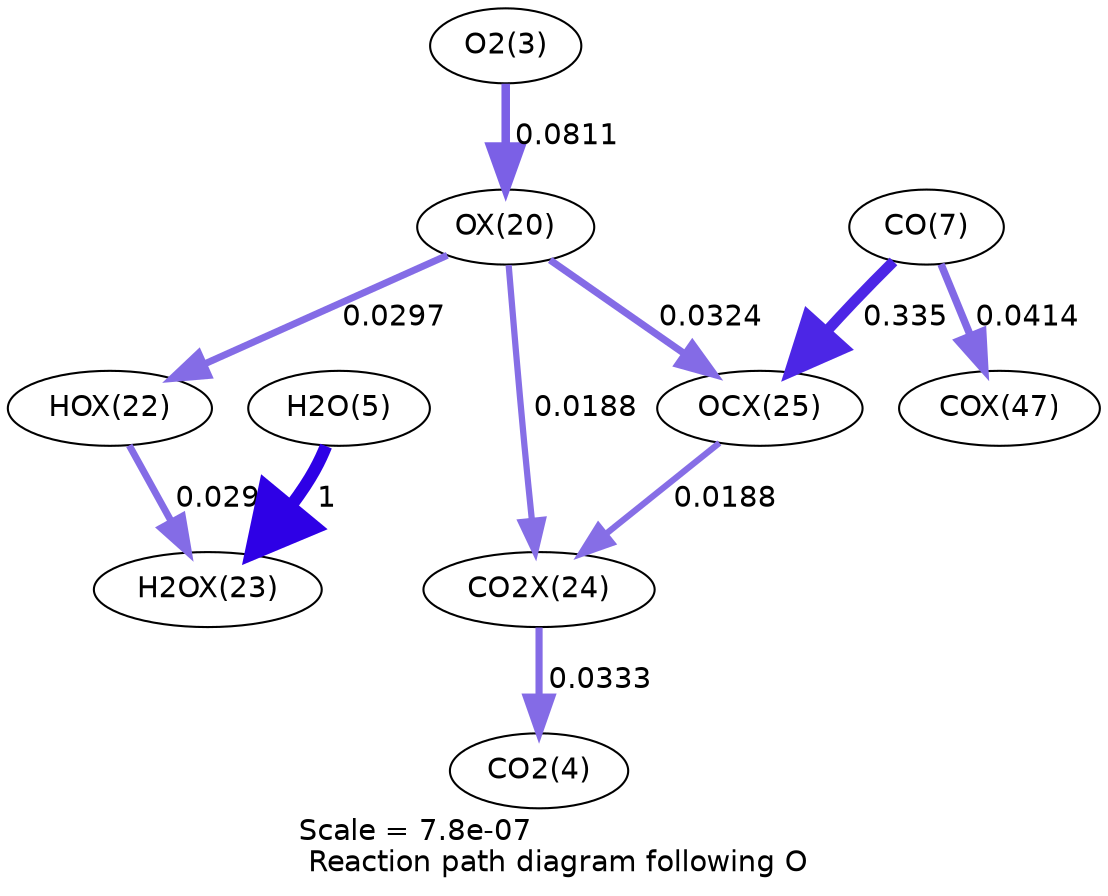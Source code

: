 digraph reaction_paths {
center=1;
s5 -> s23[fontname="Helvetica", penwidth=4.1, arrowsize=2.05, color="0.7, 0.581, 0.9"
, label=" 0.0811"];
s23 -> s25[fontname="Helvetica", penwidth=3.35, arrowsize=1.67, color="0.7, 0.53, 0.9"
, label=" 0.0297"];
s23 -> s28[fontname="Helvetica", penwidth=3.41, arrowsize=1.71, color="0.7, 0.532, 0.9"
, label=" 0.0324"];
s23 -> s27[fontname="Helvetica", penwidth=3, arrowsize=1.5, color="0.7, 0.519, 0.9"
, label=" 0.0188"];
s25 -> s26[fontname="Helvetica", penwidth=3.34, arrowsize=1.67, color="0.7, 0.53, 0.9"
, label=" 0.0296"];
s7 -> s26[fontname="Helvetica", penwidth=6, arrowsize=3, color="0.7, 1.5, 0.9"
, label=" 1"];
s9 -> s28[fontname="Helvetica", penwidth=5.17, arrowsize=2.59, color="0.7, 0.835, 0.9"
, label=" 0.335"];
s9 -> s34[fontname="Helvetica", penwidth=3.6, arrowsize=1.8, color="0.7, 0.541, 0.9"
, label=" 0.0414"];
s28 -> s27[fontname="Helvetica", penwidth=3, arrowsize=1.5, color="0.7, 0.519, 0.9"
, label=" 0.0188"];
s27 -> s6[fontname="Helvetica", penwidth=3.43, arrowsize=1.72, color="0.7, 0.533, 0.9"
, label=" 0.0333"];
s5 [ fontname="Helvetica", label="O2(3)"];
s6 [ fontname="Helvetica", label="CO2(4)"];
s7 [ fontname="Helvetica", label="H2O(5)"];
s9 [ fontname="Helvetica", label="CO(7)"];
s23 [ fontname="Helvetica", label="OX(20)"];
s25 [ fontname="Helvetica", label="HOX(22)"];
s26 [ fontname="Helvetica", label="H2OX(23)"];
s27 [ fontname="Helvetica", label="CO2X(24)"];
s28 [ fontname="Helvetica", label="OCX(25)"];
s34 [ fontname="Helvetica", label="COX(47)"];
 label = "Scale = 7.8e-07\l Reaction path diagram following O";
 fontname = "Helvetica";
}
